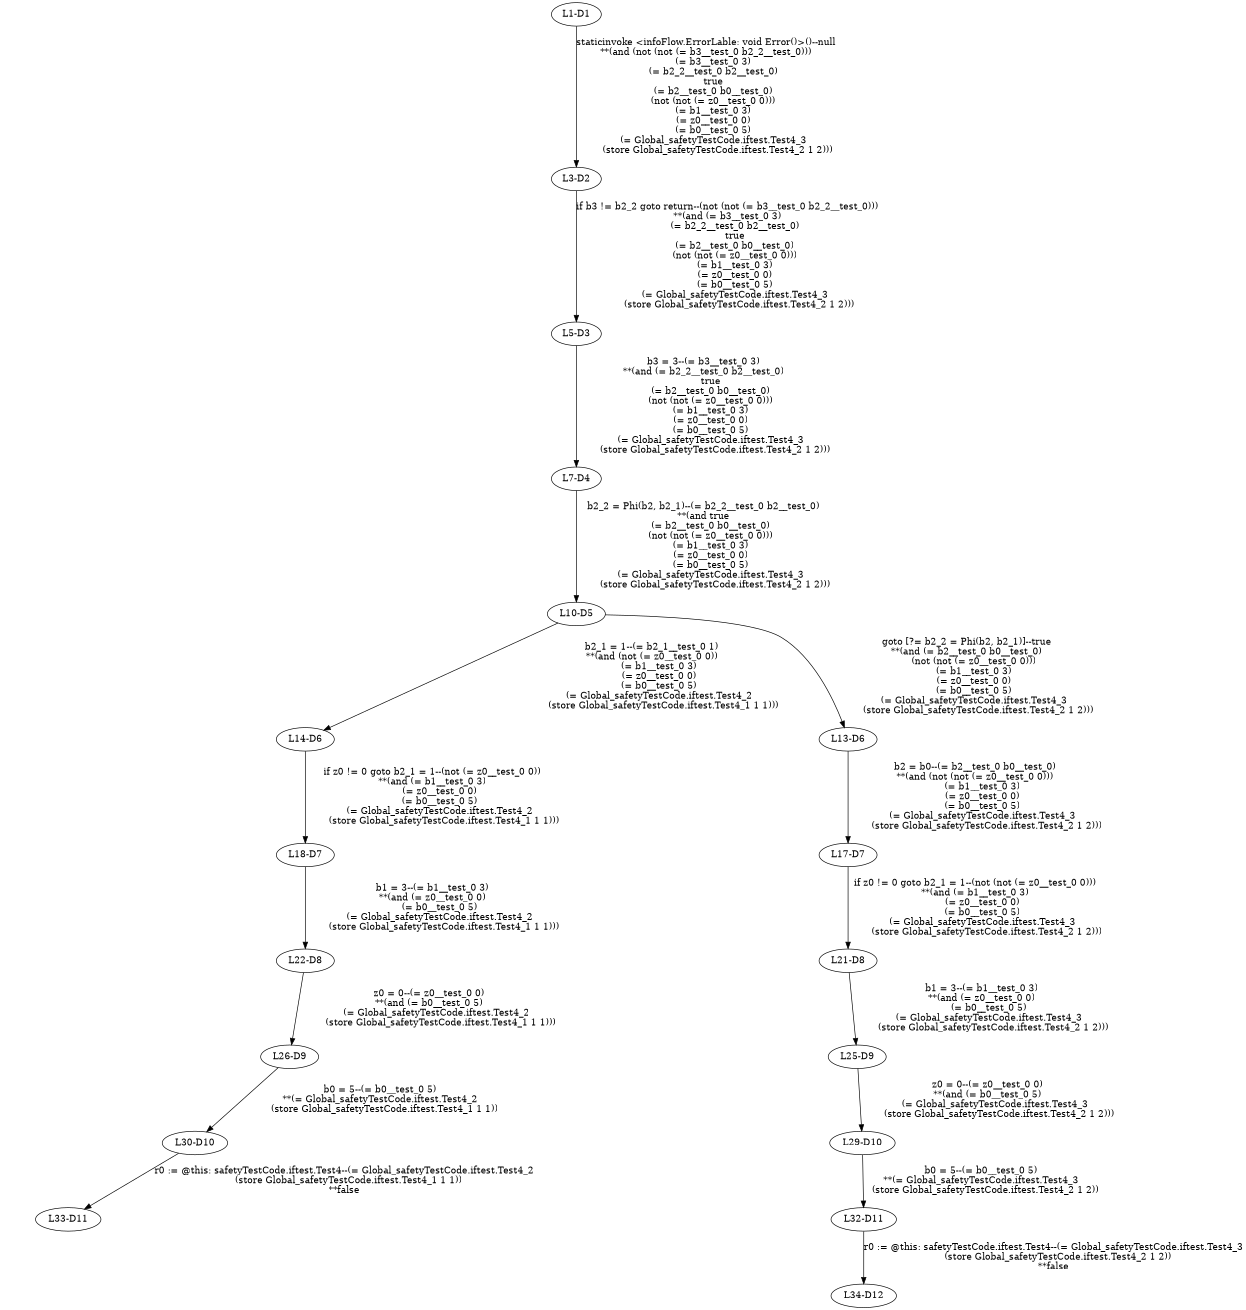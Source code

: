 digraph { 
	ratio="fill";
	size="8.3,11.7!";
	margin=0;
	"L1-D1" -> "L3-D2"[label="staticinvoke <infoFlow.ErrorLable: void Error()>()--null
**(and (not (not (= b3__test_0 b2_2__test_0)))
     (= b3__test_0 3)
     (= b2_2__test_0 b2__test_0)
     true
     (= b2__test_0 b0__test_0)
     (not (not (= z0__test_0 0)))
     (= b1__test_0 3)
     (= z0__test_0 0)
     (= b0__test_0 5)
     (= Global_safetyTestCode.iftest.Test4_3
        (store Global_safetyTestCode.iftest.Test4_2 1 2)))"];
	"L3-D2" -> "L5-D3"[label="if b3 != b2_2 goto return--(not (not (= b3__test_0 b2_2__test_0)))
**(and (= b3__test_0 3)
     (= b2_2__test_0 b2__test_0)
     true
     (= b2__test_0 b0__test_0)
     (not (not (= z0__test_0 0)))
     (= b1__test_0 3)
     (= z0__test_0 0)
     (= b0__test_0 5)
     (= Global_safetyTestCode.iftest.Test4_3
        (store Global_safetyTestCode.iftest.Test4_2 1 2)))"];
	"L5-D3" -> "L7-D4"[label="b3 = 3--(= b3__test_0 3)
**(and (= b2_2__test_0 b2__test_0)
     true
     (= b2__test_0 b0__test_0)
     (not (not (= z0__test_0 0)))
     (= b1__test_0 3)
     (= z0__test_0 0)
     (= b0__test_0 5)
     (= Global_safetyTestCode.iftest.Test4_3
        (store Global_safetyTestCode.iftest.Test4_2 1 2)))"];
	"L7-D4" -> "L10-D5"[label="b2_2 = Phi(b2, b2_1)--(= b2_2__test_0 b2__test_0)
**(and true
     (= b2__test_0 b0__test_0)
     (not (not (= z0__test_0 0)))
     (= b1__test_0 3)
     (= z0__test_0 0)
     (= b0__test_0 5)
     (= Global_safetyTestCode.iftest.Test4_3
        (store Global_safetyTestCode.iftest.Test4_2 1 2)))"];
	"L10-D5" -> "L14-D6"[label="b2_1 = 1--(= b2_1__test_0 1)
**(and (not (= z0__test_0 0))
     (= b1__test_0 3)
     (= z0__test_0 0)
     (= b0__test_0 5)
     (= Global_safetyTestCode.iftest.Test4_2
        (store Global_safetyTestCode.iftest.Test4_1 1 1)))"];
	"L10-D5" -> "L13-D6"[label="goto [?= b2_2 = Phi(b2, b2_1)]--true
**(and (= b2__test_0 b0__test_0)
     (not (not (= z0__test_0 0)))
     (= b1__test_0 3)
     (= z0__test_0 0)
     (= b0__test_0 5)
     (= Global_safetyTestCode.iftest.Test4_3
        (store Global_safetyTestCode.iftest.Test4_2 1 2)))"];
	"L14-D6" -> "L18-D7"[label="if z0 != 0 goto b2_1 = 1--(not (= z0__test_0 0))
**(and (= b1__test_0 3)
     (= z0__test_0 0)
     (= b0__test_0 5)
     (= Global_safetyTestCode.iftest.Test4_2
        (store Global_safetyTestCode.iftest.Test4_1 1 1)))"];
	"L13-D6" -> "L17-D7"[label="b2 = b0--(= b2__test_0 b0__test_0)
**(and (not (not (= z0__test_0 0)))
     (= b1__test_0 3)
     (= z0__test_0 0)
     (= b0__test_0 5)
     (= Global_safetyTestCode.iftest.Test4_3
        (store Global_safetyTestCode.iftest.Test4_2 1 2)))"];
	"L18-D7" -> "L22-D8"[label="b1 = 3--(= b1__test_0 3)
**(and (= z0__test_0 0)
     (= b0__test_0 5)
     (= Global_safetyTestCode.iftest.Test4_2
        (store Global_safetyTestCode.iftest.Test4_1 1 1)))"];
	"L17-D7" -> "L21-D8"[label="if z0 != 0 goto b2_1 = 1--(not (not (= z0__test_0 0)))
**(and (= b1__test_0 3)
     (= z0__test_0 0)
     (= b0__test_0 5)
     (= Global_safetyTestCode.iftest.Test4_3
        (store Global_safetyTestCode.iftest.Test4_2 1 2)))"];
	"L22-D8" -> "L26-D9"[label="z0 = 0--(= z0__test_0 0)
**(and (= b0__test_0 5)
     (= Global_safetyTestCode.iftest.Test4_2
        (store Global_safetyTestCode.iftest.Test4_1 1 1)))"];
	"L21-D8" -> "L25-D9"[label="b1 = 3--(= b1__test_0 3)
**(and (= z0__test_0 0)
     (= b0__test_0 5)
     (= Global_safetyTestCode.iftest.Test4_3
        (store Global_safetyTestCode.iftest.Test4_2 1 2)))"];
	"L26-D9" -> "L30-D10"[label="b0 = 5--(= b0__test_0 5)
**(= Global_safetyTestCode.iftest.Test4_2
   (store Global_safetyTestCode.iftest.Test4_1 1 1))"];
	"L25-D9" -> "L29-D10"[label="z0 = 0--(= z0__test_0 0)
**(and (= b0__test_0 5)
     (= Global_safetyTestCode.iftest.Test4_3
        (store Global_safetyTestCode.iftest.Test4_2 1 2)))"];
	"L30-D10" -> "L33-D11"[label="r0 := @this: safetyTestCode.iftest.Test4--(= Global_safetyTestCode.iftest.Test4_2
   (store Global_safetyTestCode.iftest.Test4_1 1 1))
**false"];
	"L29-D10" -> "L32-D11"[label="b0 = 5--(= b0__test_0 5)
**(= Global_safetyTestCode.iftest.Test4_3
   (store Global_safetyTestCode.iftest.Test4_2 1 2))"];
	"L32-D11" -> "L34-D12"[label="r0 := @this: safetyTestCode.iftest.Test4--(= Global_safetyTestCode.iftest.Test4_3
   (store Global_safetyTestCode.iftest.Test4_2 1 2))
**false"];
}